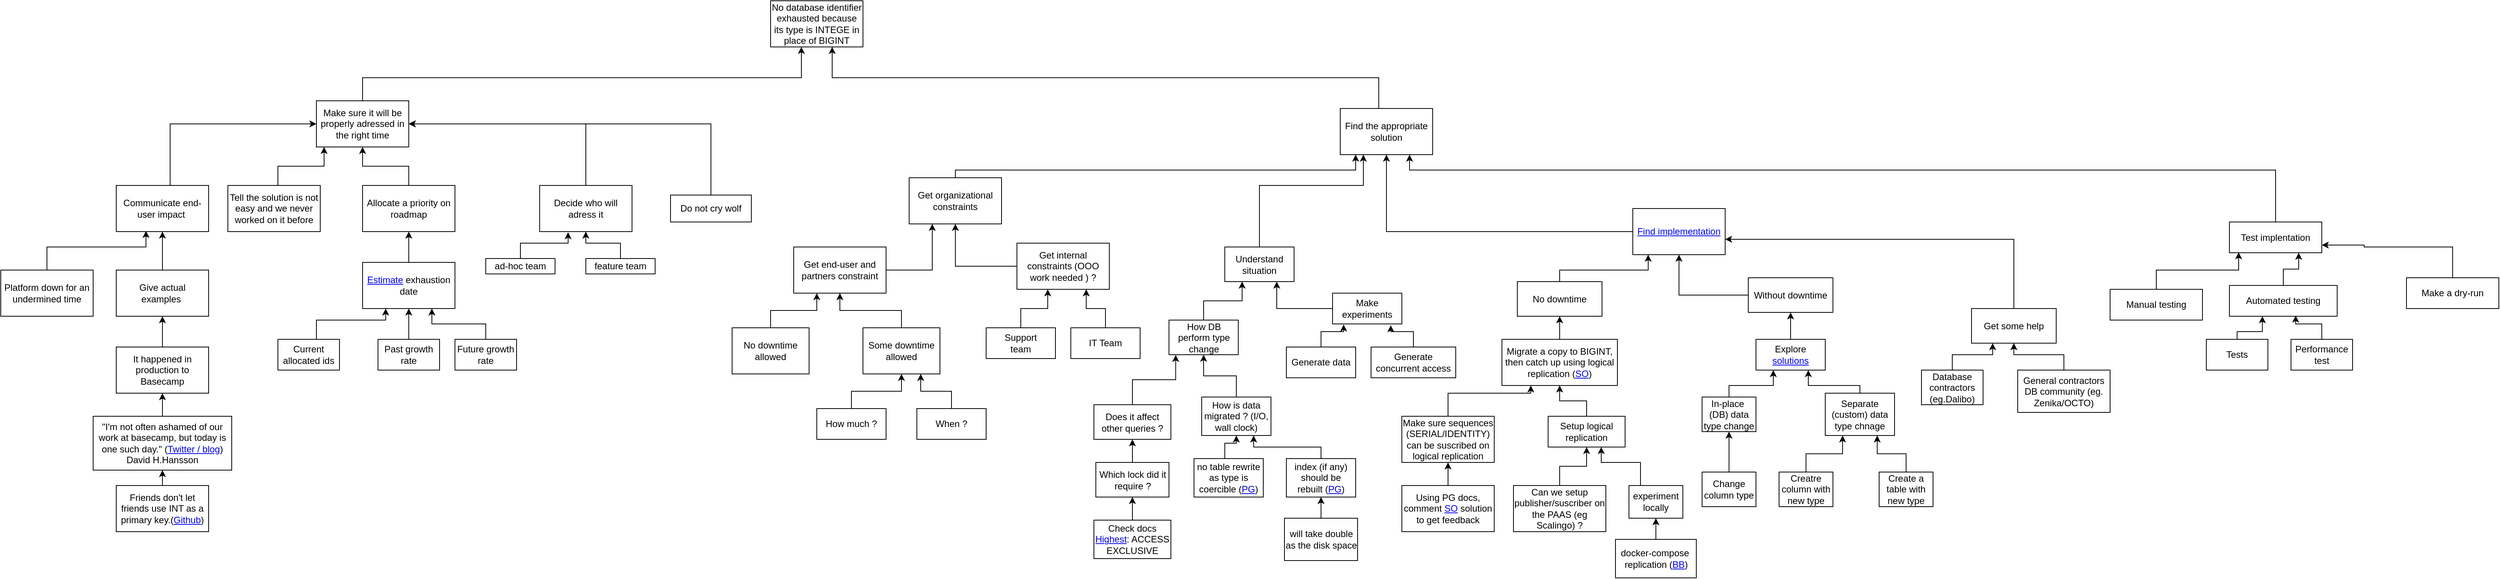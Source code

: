 <mxfile version="14.6.13" type="device"><diagram id="gZoDG2g07iO9dfWxTsJK" name="Page-1"><mxGraphModel dx="1137" dy="1772" grid="1" gridSize="10" guides="1" tooltips="1" connect="1" arrows="1" fold="1" page="1" pageScale="1" pageWidth="850" pageHeight="1100" math="0" shadow="0"><root><mxCell id="0"/><mxCell id="1" parent="0"/><mxCell id="GO3dY_QOVcBSQO9JfNo0-1" value="No database identifier exhausted because its type is INTEGE in place of BIGINT" style="rounded=0;whiteSpace=wrap;html=1;" parent="1" vertex="1"><mxGeometry x="1010" y="-40" width="120" height="60" as="geometry"/></mxCell><mxCell id="2ao6hE_bnLtMhpXWJiXR-29" style="edgeStyle=orthogonalEdgeStyle;rounded=0;orthogonalLoop=1;jettySize=auto;html=1;entryX=0.5;entryY=1;entryDx=0;entryDy=0;" parent="1" source="GO3dY_QOVcBSQO9JfNo0-2" target="2ao6hE_bnLtMhpXWJiXR-7" edge="1"><mxGeometry relative="1" as="geometry"/></mxCell><mxCell id="GO3dY_QOVcBSQO9JfNo0-2" value="&lt;a href=&quot;https://tech.coffeemeetsbagel.com/reaching-the-max-limit-for-ids-in-postgres-6d6fa2b1c6ea&quot;&gt;Estimate&lt;/a&gt; exhaustion date" style="rounded=0;whiteSpace=wrap;html=1;" parent="1" vertex="1"><mxGeometry x="480" y="300" width="120" height="60" as="geometry"/></mxCell><mxCell id="2ao6hE_bnLtMhpXWJiXR-41" style="edgeStyle=orthogonalEdgeStyle;rounded=0;orthogonalLoop=1;jettySize=auto;html=1;" parent="1" source="GO3dY_QOVcBSQO9JfNo0-3" target="GO3dY_QOVcBSQO9JfNo0-6" edge="1"><mxGeometry relative="1" as="geometry"/></mxCell><mxCell id="GO3dY_QOVcBSQO9JfNo0-3" value="&lt;span class=&quot;css-901oao css-16my406 r-poiln3 r-bcqeeo r-qvutc0&quot;&gt;&quot;I'm not often ashamed of our work at&lt;/span&gt;&lt;span class=&quot;r-18u37iz&quot;&gt; &lt;span class=&quot;css-4rbku5 css-18t94o4 css-901oao css-16my406 r-1n1174f r-1loqt21 r-poiln3 r-bcqeeo r-qvutc0&quot;&gt;basecamp, b&lt;/span&gt;&lt;/span&gt;&lt;span class=&quot;css-901oao css-16my406 r-poiln3 r-bcqeeo r-qvutc0&quot;&gt;ut today is one such day.&quot; (&lt;a href=&quot;https://twitter.com/dhh/status/1060565296048562177?lang=fr&quot;&gt;Twitter / &lt;/a&gt;&lt;a href=&quot;https://m.signalvnoise.com/update-on-basecamp-3-being-stuck-in-read-only-as-of-nov-8-922am-cst/&quot;&gt;blog&lt;/a&gt;)&lt;br&gt;David H.Hansson&lt;br&gt;&lt;/span&gt;" style="whiteSpace=wrap;html=1;" parent="1" vertex="1"><mxGeometry x="130" y="500" width="180" height="70" as="geometry"/></mxCell><mxCell id="GO3dY_QOVcBSQO9JfNo0-5" style="edgeStyle=orthogonalEdgeStyle;rounded=0;orthogonalLoop=1;jettySize=auto;html=1;" parent="1" source="GO3dY_QOVcBSQO9JfNo0-4" target="GO3dY_QOVcBSQO9JfNo0-3" edge="1"><mxGeometry relative="1" as="geometry"/></mxCell><mxCell id="GO3dY_QOVcBSQO9JfNo0-4" value="Friends don't let friends use INT as a primary key.(&lt;a href=&quot;https://github.com/rails/rails/pull/26266#issue-82461683&quot;&gt;Github&lt;/a&gt;)" style="whiteSpace=wrap;html=1;" parent="1" vertex="1"><mxGeometry x="160" y="590" width="120" height="60" as="geometry"/></mxCell><mxCell id="2ao6hE_bnLtMhpXWJiXR-40" style="edgeStyle=orthogonalEdgeStyle;rounded=0;orthogonalLoop=1;jettySize=auto;html=1;entryX=0.5;entryY=1;entryDx=0;entryDy=0;" parent="1" source="GO3dY_QOVcBSQO9JfNo0-6" target="2ao6hE_bnLtMhpXWJiXR-14" edge="1"><mxGeometry relative="1" as="geometry"/></mxCell><mxCell id="GO3dY_QOVcBSQO9JfNo0-6" value="It happened in production to Basecamp" style="rounded=0;whiteSpace=wrap;html=1;" parent="1" vertex="1"><mxGeometry x="160" y="410" width="120" height="60" as="geometry"/></mxCell><mxCell id="2ao6hE_bnLtMhpXWJiXR-37" style="edgeStyle=orthogonalEdgeStyle;rounded=0;orthogonalLoop=1;jettySize=auto;html=1;entryX=0.25;entryY=1;entryDx=0;entryDy=0;" parent="1" source="2ao6hE_bnLtMhpXWJiXR-1" target="GO3dY_QOVcBSQO9JfNo0-2" edge="1"><mxGeometry relative="1" as="geometry"><Array as="points"><mxPoint x="420" y="375"/><mxPoint x="510" y="375"/></Array></mxGeometry></mxCell><mxCell id="2ao6hE_bnLtMhpXWJiXR-1" value="Current allocated ids" style="whiteSpace=wrap;html=1;" parent="1" vertex="1"><mxGeometry x="370" y="400" width="80" height="40" as="geometry"/></mxCell><mxCell id="2ao6hE_bnLtMhpXWJiXR-33" style="edgeStyle=orthogonalEdgeStyle;rounded=0;orthogonalLoop=1;jettySize=auto;html=1;entryX=0.5;entryY=1;entryDx=0;entryDy=0;" parent="1" source="2ao6hE_bnLtMhpXWJiXR-3" target="GO3dY_QOVcBSQO9JfNo0-2" edge="1"><mxGeometry relative="1" as="geometry"/></mxCell><mxCell id="2ao6hE_bnLtMhpXWJiXR-3" value="Past growth rate" style="whiteSpace=wrap;html=1;" parent="1" vertex="1"><mxGeometry x="500" y="400" width="80" height="40" as="geometry"/></mxCell><mxCell id="2ao6hE_bnLtMhpXWJiXR-36" style="edgeStyle=orthogonalEdgeStyle;rounded=0;orthogonalLoop=1;jettySize=auto;html=1;entryX=0.75;entryY=1;entryDx=0;entryDy=0;" parent="1" source="2ao6hE_bnLtMhpXWJiXR-5" target="GO3dY_QOVcBSQO9JfNo0-2" edge="1"><mxGeometry relative="1" as="geometry"/></mxCell><mxCell id="2ao6hE_bnLtMhpXWJiXR-5" value="Future growth rate" style="whiteSpace=wrap;html=1;" parent="1" vertex="1"><mxGeometry x="600" y="400" width="80" height="40" as="geometry"/></mxCell><mxCell id="2ao6hE_bnLtMhpXWJiXR-28" style="edgeStyle=orthogonalEdgeStyle;rounded=0;orthogonalLoop=1;jettySize=auto;html=1;" parent="1" source="2ao6hE_bnLtMhpXWJiXR-7" target="2ao6hE_bnLtMhpXWJiXR-12" edge="1"><mxGeometry relative="1" as="geometry"/></mxCell><mxCell id="2ao6hE_bnLtMhpXWJiXR-7" value="Allocate a priority on roadmap" style="rounded=0;whiteSpace=wrap;html=1;" parent="1" vertex="1"><mxGeometry x="480" y="200" width="120" height="60" as="geometry"/></mxCell><mxCell id="2ao6hE_bnLtMhpXWJiXR-25" style="edgeStyle=orthogonalEdgeStyle;rounded=0;orthogonalLoop=1;jettySize=auto;html=1;entryX=0;entryY=0.5;entryDx=0;entryDy=0;" parent="1" source="2ao6hE_bnLtMhpXWJiXR-8" target="2ao6hE_bnLtMhpXWJiXR-12" edge="1"><mxGeometry relative="1" as="geometry"><Array as="points"><mxPoint x="230" y="120"/></Array></mxGeometry></mxCell><mxCell id="2ao6hE_bnLtMhpXWJiXR-8" value="Communicate end-user impact&amp;nbsp;" style="rounded=0;whiteSpace=wrap;html=1;" parent="1" vertex="1"><mxGeometry x="160" y="200" width="120" height="60" as="geometry"/></mxCell><mxCell id="2ao6hE_bnLtMhpXWJiXR-43" style="edgeStyle=orthogonalEdgeStyle;rounded=0;orthogonalLoop=1;jettySize=auto;html=1;" parent="1" source="2ao6hE_bnLtMhpXWJiXR-12" target="GO3dY_QOVcBSQO9JfNo0-1" edge="1"><mxGeometry relative="1" as="geometry"><Array as="points"><mxPoint x="480" y="60"/><mxPoint x="1050" y="60"/></Array></mxGeometry></mxCell><mxCell id="2ao6hE_bnLtMhpXWJiXR-12" value="Make sure it will be properly adressed in the right time" style="rounded=0;whiteSpace=wrap;html=1;" parent="1" vertex="1"><mxGeometry x="420" y="90" width="120" height="60" as="geometry"/></mxCell><mxCell id="2ao6hE_bnLtMhpXWJiXR-39" style="edgeStyle=orthogonalEdgeStyle;rounded=0;orthogonalLoop=1;jettySize=auto;html=1;entryX=0.5;entryY=1;entryDx=0;entryDy=0;" parent="1" source="2ao6hE_bnLtMhpXWJiXR-14" target="2ao6hE_bnLtMhpXWJiXR-8" edge="1"><mxGeometry relative="1" as="geometry"/></mxCell><mxCell id="2ao6hE_bnLtMhpXWJiXR-14" value="Give actual examples&amp;nbsp;" style="rounded=0;whiteSpace=wrap;html=1;" parent="1" vertex="1"><mxGeometry x="160" y="310" width="120" height="60" as="geometry"/></mxCell><mxCell id="2ao6hE_bnLtMhpXWJiXR-24" style="edgeStyle=orthogonalEdgeStyle;rounded=0;orthogonalLoop=1;jettySize=auto;html=1;exitX=0.5;exitY=0;exitDx=0;exitDy=0;entryX=1;entryY=0.5;entryDx=0;entryDy=0;" parent="1" source="2ao6hE_bnLtMhpXWJiXR-19" target="2ao6hE_bnLtMhpXWJiXR-12" edge="1"><mxGeometry relative="1" as="geometry"/></mxCell><mxCell id="2ao6hE_bnLtMhpXWJiXR-19" value="&lt;span&gt;Decide who will adress it&lt;/span&gt;" style="rounded=0;whiteSpace=wrap;html=1;" parent="1" vertex="1"><mxGeometry x="710" y="200" width="120" height="60" as="geometry"/></mxCell><mxCell id="2ao6hE_bnLtMhpXWJiXR-22" style="edgeStyle=orthogonalEdgeStyle;rounded=0;orthogonalLoop=1;jettySize=auto;html=1;" parent="1" source="2ao6hE_bnLtMhpXWJiXR-20" target="2ao6hE_bnLtMhpXWJiXR-19" edge="1"><mxGeometry relative="1" as="geometry"/></mxCell><mxCell id="2ao6hE_bnLtMhpXWJiXR-20" value="feature team" style="rounded=0;whiteSpace=wrap;html=1;" parent="1" vertex="1"><mxGeometry x="770" y="295" width="90" height="20" as="geometry"/></mxCell><mxCell id="2ao6hE_bnLtMhpXWJiXR-42" style="edgeStyle=orthogonalEdgeStyle;rounded=0;orthogonalLoop=1;jettySize=auto;html=1;entryX=0.308;entryY=1.014;entryDx=0;entryDy=0;entryPerimeter=0;" parent="1" source="2ao6hE_bnLtMhpXWJiXR-21" target="2ao6hE_bnLtMhpXWJiXR-19" edge="1"><mxGeometry relative="1" as="geometry"/></mxCell><mxCell id="2ao6hE_bnLtMhpXWJiXR-21" value="ad-hoc team" style="rounded=0;whiteSpace=wrap;html=1;" parent="1" vertex="1"><mxGeometry x="640" y="295" width="90" height="20" as="geometry"/></mxCell><mxCell id="2ao6hE_bnLtMhpXWJiXR-38" style="edgeStyle=orthogonalEdgeStyle;rounded=0;orthogonalLoop=1;jettySize=auto;html=1;entryX=0.322;entryY=0.986;entryDx=0;entryDy=0;entryPerimeter=0;" parent="1" source="2ao6hE_bnLtMhpXWJiXR-26" target="2ao6hE_bnLtMhpXWJiXR-8" edge="1"><mxGeometry relative="1" as="geometry"><Array as="points"><mxPoint x="70" y="280"/><mxPoint x="199" y="280"/></Array></mxGeometry></mxCell><mxCell id="2ao6hE_bnLtMhpXWJiXR-26" value="Platform down for an undermined time" style="rounded=0;whiteSpace=wrap;html=1;" parent="1" vertex="1"><mxGeometry x="10" y="310" width="120" height="60" as="geometry"/></mxCell><mxCell id="2ao6hE_bnLtMhpXWJiXR-31" style="edgeStyle=orthogonalEdgeStyle;rounded=0;orthogonalLoop=1;jettySize=auto;html=1;" parent="1" source="2ao6hE_bnLtMhpXWJiXR-30" target="2ao6hE_bnLtMhpXWJiXR-12" edge="1"><mxGeometry relative="1" as="geometry"><Array as="points"><mxPoint x="370" y="175"/><mxPoint x="430" y="175"/></Array></mxGeometry></mxCell><mxCell id="2ao6hE_bnLtMhpXWJiXR-30" value="Tell the solution is not easy and we never worked on it before" style="rounded=0;whiteSpace=wrap;html=1;" parent="1" vertex="1"><mxGeometry x="305" y="200" width="120" height="60" as="geometry"/></mxCell><mxCell id="2ao6hE_bnLtMhpXWJiXR-45" style="edgeStyle=orthogonalEdgeStyle;rounded=0;orthogonalLoop=1;jettySize=auto;html=1;" parent="1" source="2ao6hE_bnLtMhpXWJiXR-44" target="GO3dY_QOVcBSQO9JfNo0-1" edge="1"><mxGeometry relative="1" as="geometry"><Array as="points"><mxPoint x="1800" y="60"/><mxPoint x="1090" y="60"/></Array></mxGeometry></mxCell><mxCell id="2ao6hE_bnLtMhpXWJiXR-44" value="Find the appropriate solution" style="rounded=0;whiteSpace=wrap;html=1;" parent="1" vertex="1"><mxGeometry x="1750" y="100" width="120" height="60" as="geometry"/></mxCell><mxCell id="2ao6hE_bnLtMhpXWJiXR-59" style="edgeStyle=orthogonalEdgeStyle;rounded=0;orthogonalLoop=1;jettySize=auto;html=1;entryX=0.25;entryY=1;entryDx=0;entryDy=0;" parent="1" source="2ao6hE_bnLtMhpXWJiXR-46" target="2ao6hE_bnLtMhpXWJiXR-58" edge="1"><mxGeometry relative="1" as="geometry"/></mxCell><mxCell id="2ao6hE_bnLtMhpXWJiXR-46" value="Get end-user and partners constraint" style="rounded=0;whiteSpace=wrap;html=1;" parent="1" vertex="1"><mxGeometry x="1040" y="280" width="120" height="60" as="geometry"/></mxCell><mxCell id="2ao6hE_bnLtMhpXWJiXR-49" style="edgeStyle=orthogonalEdgeStyle;rounded=0;orthogonalLoop=1;jettySize=auto;html=1;entryX=0.25;entryY=1;entryDx=0;entryDy=0;" parent="1" source="2ao6hE_bnLtMhpXWJiXR-47" target="2ao6hE_bnLtMhpXWJiXR-46" edge="1"><mxGeometry relative="1" as="geometry"/></mxCell><mxCell id="2ao6hE_bnLtMhpXWJiXR-47" value="No downtime &lt;br&gt;allowed" style="rounded=0;whiteSpace=wrap;html=1;" parent="1" vertex="1"><mxGeometry x="960" y="385" width="100" height="60" as="geometry"/></mxCell><mxCell id="2ao6hE_bnLtMhpXWJiXR-50" style="edgeStyle=orthogonalEdgeStyle;rounded=0;orthogonalLoop=1;jettySize=auto;html=1;" parent="1" source="2ao6hE_bnLtMhpXWJiXR-48" target="2ao6hE_bnLtMhpXWJiXR-46" edge="1"><mxGeometry relative="1" as="geometry"/></mxCell><mxCell id="2ao6hE_bnLtMhpXWJiXR-48" value="Some downtime &lt;br&gt;allowed" style="rounded=0;whiteSpace=wrap;html=1;" parent="1" vertex="1"><mxGeometry x="1130" y="385" width="100" height="60" as="geometry"/></mxCell><mxCell id="2ao6hE_bnLtMhpXWJiXR-52" style="edgeStyle=orthogonalEdgeStyle;rounded=0;orthogonalLoop=1;jettySize=auto;html=1;" parent="1" source="2ao6hE_bnLtMhpXWJiXR-51" target="2ao6hE_bnLtMhpXWJiXR-48" edge="1"><mxGeometry relative="1" as="geometry"/></mxCell><mxCell id="2ao6hE_bnLtMhpXWJiXR-51" value="How much ?" style="rounded=0;whiteSpace=wrap;html=1;" parent="1" vertex="1"><mxGeometry x="1070" y="490" width="90" height="40" as="geometry"/></mxCell><mxCell id="2ao6hE_bnLtMhpXWJiXR-54" style="edgeStyle=orthogonalEdgeStyle;rounded=0;orthogonalLoop=1;jettySize=auto;html=1;entryX=0.75;entryY=1;entryDx=0;entryDy=0;" parent="1" source="2ao6hE_bnLtMhpXWJiXR-53" target="2ao6hE_bnLtMhpXWJiXR-48" edge="1"><mxGeometry relative="1" as="geometry"/></mxCell><mxCell id="2ao6hE_bnLtMhpXWJiXR-53" value="When ?" style="rounded=0;whiteSpace=wrap;html=1;" parent="1" vertex="1"><mxGeometry x="1200" y="490" width="90" height="40" as="geometry"/></mxCell><mxCell id="2ao6hE_bnLtMhpXWJiXR-60" style="edgeStyle=orthogonalEdgeStyle;rounded=0;orthogonalLoop=1;jettySize=auto;html=1;" parent="1" source="2ao6hE_bnLtMhpXWJiXR-55" target="2ao6hE_bnLtMhpXWJiXR-56" edge="1"><mxGeometry relative="1" as="geometry"><Array as="points"><mxPoint x="1335" y="360"/><mxPoint x="1370" y="360"/></Array></mxGeometry></mxCell><mxCell id="2ao6hE_bnLtMhpXWJiXR-55" value="Support&lt;br&gt;team" style="rounded=0;whiteSpace=wrap;html=1;" parent="1" vertex="1"><mxGeometry x="1290" y="385" width="90" height="40" as="geometry"/></mxCell><mxCell id="2ao6hE_bnLtMhpXWJiXR-62" style="edgeStyle=orthogonalEdgeStyle;rounded=0;orthogonalLoop=1;jettySize=auto;html=1;" parent="1" source="2ao6hE_bnLtMhpXWJiXR-56" target="2ao6hE_bnLtMhpXWJiXR-58" edge="1"><mxGeometry relative="1" as="geometry"/></mxCell><mxCell id="2ao6hE_bnLtMhpXWJiXR-56" value="Get internal constraints (OOO work needed ) ?" style="rounded=0;whiteSpace=wrap;html=1;" parent="1" vertex="1"><mxGeometry x="1330" y="275" width="120" height="60" as="geometry"/></mxCell><mxCell id="2ao6hE_bnLtMhpXWJiXR-61" style="edgeStyle=orthogonalEdgeStyle;rounded=0;orthogonalLoop=1;jettySize=auto;html=1;entryX=0.75;entryY=1;entryDx=0;entryDy=0;" parent="1" source="2ao6hE_bnLtMhpXWJiXR-57" target="2ao6hE_bnLtMhpXWJiXR-56" edge="1"><mxGeometry relative="1" as="geometry"/></mxCell><mxCell id="2ao6hE_bnLtMhpXWJiXR-57" value="IT Team" style="rounded=0;whiteSpace=wrap;html=1;" parent="1" vertex="1"><mxGeometry x="1400" y="385" width="90" height="40" as="geometry"/></mxCell><mxCell id="2ao6hE_bnLtMhpXWJiXR-63" style="edgeStyle=orthogonalEdgeStyle;rounded=0;orthogonalLoop=1;jettySize=auto;html=1;" parent="1" source="2ao6hE_bnLtMhpXWJiXR-58" target="2ao6hE_bnLtMhpXWJiXR-44" edge="1"><mxGeometry relative="1" as="geometry"><Array as="points"><mxPoint x="1250" y="180"/><mxPoint x="1770" y="180"/></Array></mxGeometry></mxCell><mxCell id="2ao6hE_bnLtMhpXWJiXR-58" value="Get organizational constraints" style="rounded=0;whiteSpace=wrap;html=1;" parent="1" vertex="1"><mxGeometry x="1190" y="190" width="120" height="60" as="geometry"/></mxCell><mxCell id="2ao6hE_bnLtMhpXWJiXR-77" style="edgeStyle=orthogonalEdgeStyle;rounded=0;orthogonalLoop=1;jettySize=auto;html=1;entryX=0.5;entryY=1;entryDx=0;entryDy=0;" parent="1" source="2ao6hE_bnLtMhpXWJiXR-64" target="2ao6hE_bnLtMhpXWJiXR-44" edge="1"><mxGeometry relative="1" as="geometry"/></mxCell><mxCell id="2ao6hE_bnLtMhpXWJiXR-64" value="&lt;a href=&quot;https://stackoverflow.com/questions/54795701/migrating-int-to-bigint-in-postgressql-without-any-downtime&quot;&gt;Find implementation&lt;/a&gt;" style="rounded=0;whiteSpace=wrap;html=1;" parent="1" vertex="1"><mxGeometry x="2130" y="230" width="120" height="60" as="geometry"/></mxCell><mxCell id="2ao6hE_bnLtMhpXWJiXR-78" style="edgeStyle=orthogonalEdgeStyle;rounded=0;orthogonalLoop=1;jettySize=auto;html=1;entryX=0.75;entryY=1;entryDx=0;entryDy=0;" parent="1" source="2ao6hE_bnLtMhpXWJiXR-65" target="2ao6hE_bnLtMhpXWJiXR-44" edge="1"><mxGeometry relative="1" as="geometry"><Array as="points"><mxPoint x="2965" y="180"/><mxPoint x="1840" y="180"/></Array></mxGeometry></mxCell><mxCell id="2ao6hE_bnLtMhpXWJiXR-65" value="Test implentation" style="rounded=0;whiteSpace=wrap;html=1;" parent="1" vertex="1"><mxGeometry x="2905" y="247.5" width="120" height="40" as="geometry"/></mxCell><mxCell id="2ao6hE_bnLtMhpXWJiXR-73" style="edgeStyle=orthogonalEdgeStyle;rounded=0;orthogonalLoop=1;jettySize=auto;html=1;entryX=0.1;entryY=0.986;entryDx=0;entryDy=0;entryPerimeter=0;" parent="1" source="2ao6hE_bnLtMhpXWJiXR-66" target="2ao6hE_bnLtMhpXWJiXR-65" edge="1"><mxGeometry relative="1" as="geometry"><Array as="points"><mxPoint x="2810" y="310"/><mxPoint x="2917" y="310"/></Array></mxGeometry></mxCell><mxCell id="2ao6hE_bnLtMhpXWJiXR-66" value="Manual testing" style="rounded=0;whiteSpace=wrap;html=1;" parent="1" vertex="1"><mxGeometry x="2750" y="335" width="120" height="40" as="geometry"/></mxCell><mxCell id="2ao6hE_bnLtMhpXWJiXR-72" style="edgeStyle=orthogonalEdgeStyle;rounded=0;orthogonalLoop=1;jettySize=auto;html=1;entryX=0.75;entryY=1;entryDx=0;entryDy=0;" parent="1" source="2ao6hE_bnLtMhpXWJiXR-67" target="2ao6hE_bnLtMhpXWJiXR-65" edge="1"><mxGeometry relative="1" as="geometry"/></mxCell><mxCell id="2ao6hE_bnLtMhpXWJiXR-67" value="Automated testing" style="rounded=0;whiteSpace=wrap;html=1;" parent="1" vertex="1"><mxGeometry x="2905" y="330" width="140" height="40" as="geometry"/></mxCell><mxCell id="2ao6hE_bnLtMhpXWJiXR-70" style="edgeStyle=orthogonalEdgeStyle;rounded=0;orthogonalLoop=1;jettySize=auto;html=1;entryX=0.306;entryY=1;entryDx=0;entryDy=0;entryPerimeter=0;" parent="1" source="2ao6hE_bnLtMhpXWJiXR-68" target="2ao6hE_bnLtMhpXWJiXR-67" edge="1"><mxGeometry relative="1" as="geometry"><Array as="points"><mxPoint x="2915" y="390"/><mxPoint x="2948" y="390"/></Array></mxGeometry></mxCell><mxCell id="2ao6hE_bnLtMhpXWJiXR-68" value="Tests" style="rounded=0;whiteSpace=wrap;html=1;" parent="1" vertex="1"><mxGeometry x="2875" y="400" width="80" height="40" as="geometry"/></mxCell><mxCell id="2ao6hE_bnLtMhpXWJiXR-71" style="edgeStyle=orthogonalEdgeStyle;rounded=0;orthogonalLoop=1;jettySize=auto;html=1;entryX=0.615;entryY=0.979;entryDx=0;entryDy=0;entryPerimeter=0;" parent="1" source="2ao6hE_bnLtMhpXWJiXR-69" target="2ao6hE_bnLtMhpXWJiXR-67" edge="1"><mxGeometry relative="1" as="geometry"/></mxCell><mxCell id="2ao6hE_bnLtMhpXWJiXR-69" value="Performance test" style="rounded=0;whiteSpace=wrap;html=1;" parent="1" vertex="1"><mxGeometry x="2985" y="400" width="80" height="40" as="geometry"/></mxCell><mxCell id="2ao6hE_bnLtMhpXWJiXR-84" style="edgeStyle=orthogonalEdgeStyle;rounded=0;orthogonalLoop=1;jettySize=auto;html=1;" parent="1" source="2ao6hE_bnLtMhpXWJiXR-79" target="2ao6hE_bnLtMhpXWJiXR-64" edge="1"><mxGeometry relative="1" as="geometry"><Array as="points"><mxPoint x="2035" y="310"/><mxPoint x="2150" y="310"/></Array></mxGeometry></mxCell><mxCell id="2ao6hE_bnLtMhpXWJiXR-79" value="No downtime" style="rounded=0;whiteSpace=wrap;html=1;" parent="1" vertex="1"><mxGeometry x="1980" y="325" width="110" height="45" as="geometry"/></mxCell><mxCell id="2ao6hE_bnLtMhpXWJiXR-83" style="edgeStyle=orthogonalEdgeStyle;rounded=0;orthogonalLoop=1;jettySize=auto;html=1;entryX=1;entryY=0.5;entryDx=0;entryDy=0;" parent="1" source="2ao6hE_bnLtMhpXWJiXR-81" target="2ao6hE_bnLtMhpXWJiXR-12" edge="1"><mxGeometry relative="1" as="geometry"><Array as="points"><mxPoint x="933" y="120"/></Array></mxGeometry></mxCell><mxCell id="2ao6hE_bnLtMhpXWJiXR-81" value="Do not cry wolf" style="rounded=0;whiteSpace=wrap;html=1;" parent="1" vertex="1"><mxGeometry x="880" y="212.5" width="105" height="35" as="geometry"/></mxCell><mxCell id="2ao6hE_bnLtMhpXWJiXR-88" style="edgeStyle=orthogonalEdgeStyle;rounded=0;orthogonalLoop=1;jettySize=auto;html=1;" parent="1" source="2ao6hE_bnLtMhpXWJiXR-85" target="2ao6hE_bnLtMhpXWJiXR-79" edge="1"><mxGeometry relative="1" as="geometry"/></mxCell><mxCell id="2ao6hE_bnLtMhpXWJiXR-85" value="Migrate a copy to BIGINT, then catch up using logical replication (&lt;a href=&quot;https://stackoverflow.com/a/54796046/9717541&quot;&gt;SO&lt;/a&gt;)" style="rounded=0;whiteSpace=wrap;html=1;" parent="1" vertex="1"><mxGeometry x="1960" y="400" width="150" height="60" as="geometry"/></mxCell><mxCell id="2ao6hE_bnLtMhpXWJiXR-89" style="edgeStyle=orthogonalEdgeStyle;rounded=0;orthogonalLoop=1;jettySize=auto;html=1;entryX=0.25;entryY=1;entryDx=0;entryDy=0;" parent="1" source="2ao6hE_bnLtMhpXWJiXR-87" target="2ao6hE_bnLtMhpXWJiXR-85" edge="1"><mxGeometry relative="1" as="geometry"><Array as="points"><mxPoint x="1890" y="470"/><mxPoint x="1998" y="470"/></Array></mxGeometry></mxCell><mxCell id="2ao6hE_bnLtMhpXWJiXR-87" value="Make sure sequences (SERIAL/IDENTITY) can be suscribed on logical replication" style="whiteSpace=wrap;html=1;" parent="1" vertex="1"><mxGeometry x="1830" y="500" width="120" height="60" as="geometry"/></mxCell><mxCell id="2ao6hE_bnLtMhpXWJiXR-95" style="edgeStyle=orthogonalEdgeStyle;rounded=0;orthogonalLoop=1;jettySize=auto;html=1;" parent="1" source="2ao6hE_bnLtMhpXWJiXR-90" target="2ao6hE_bnLtMhpXWJiXR-91" edge="1"><mxGeometry relative="1" as="geometry"/></mxCell><mxCell id="2ao6hE_bnLtMhpXWJiXR-90" value="Can we setup publisher/suscriber on the PAAS (eg Scalingo) ?" style="whiteSpace=wrap;html=1;" parent="1" vertex="1"><mxGeometry x="1975" y="590" width="120" height="60" as="geometry"/></mxCell><mxCell id="2ao6hE_bnLtMhpXWJiXR-92" style="edgeStyle=orthogonalEdgeStyle;rounded=0;orthogonalLoop=1;jettySize=auto;html=1;" parent="1" source="2ao6hE_bnLtMhpXWJiXR-91" target="2ao6hE_bnLtMhpXWJiXR-85" edge="1"><mxGeometry relative="1" as="geometry"/></mxCell><mxCell id="2ao6hE_bnLtMhpXWJiXR-91" value="Setup logical replication" style="whiteSpace=wrap;html=1;" parent="1" vertex="1"><mxGeometry x="2020" y="500" width="100" height="40" as="geometry"/></mxCell><mxCell id="2ao6hE_bnLtMhpXWJiXR-94" style="edgeStyle=orthogonalEdgeStyle;rounded=0;orthogonalLoop=1;jettySize=auto;html=1;entryX=1;entryY=0.75;entryDx=0;entryDy=0;" parent="1" source="2ao6hE_bnLtMhpXWJiXR-93" target="2ao6hE_bnLtMhpXWJiXR-65" edge="1"><mxGeometry relative="1" as="geometry"><Array as="points"><mxPoint x="3195" y="280"/><mxPoint x="3080" y="280"/><mxPoint x="3080" y="278"/></Array></mxGeometry></mxCell><mxCell id="2ao6hE_bnLtMhpXWJiXR-93" value="Make a dry-run" style="rounded=0;whiteSpace=wrap;html=1;" parent="1" vertex="1"><mxGeometry x="3135" y="320" width="120" height="40" as="geometry"/></mxCell><mxCell id="2ao6hE_bnLtMhpXWJiXR-97" style="edgeStyle=orthogonalEdgeStyle;rounded=0;orthogonalLoop=1;jettySize=auto;html=1;" parent="1" source="2ao6hE_bnLtMhpXWJiXR-96" target="2ao6hE_bnLtMhpXWJiXR-87" edge="1"><mxGeometry relative="1" as="geometry"/></mxCell><mxCell id="2ao6hE_bnLtMhpXWJiXR-96" value="Using PG docs, comment &lt;a href=&quot;https://stackoverflow.com/questions/54795701/migrating-int-to-bigint-in-postgressql-without-any-downtime/54796046#54796046&quot;&gt;SO&lt;/a&gt; solution to get feedback" style="whiteSpace=wrap;html=1;" parent="1" vertex="1"><mxGeometry x="1830" y="590" width="120" height="60" as="geometry"/></mxCell><mxCell id="2ao6hE_bnLtMhpXWJiXR-99" style="edgeStyle=orthogonalEdgeStyle;rounded=0;orthogonalLoop=1;jettySize=auto;html=1;" parent="1" source="2ao6hE_bnLtMhpXWJiXR-98" target="2ao6hE_bnLtMhpXWJiXR-64" edge="1"><mxGeometry relative="1" as="geometry"/></mxCell><mxCell id="2ao6hE_bnLtMhpXWJiXR-98" value="Without downtime" style="rounded=0;whiteSpace=wrap;html=1;" parent="1" vertex="1"><mxGeometry x="2280" y="320" width="110" height="45" as="geometry"/></mxCell><mxCell id="2ao6hE_bnLtMhpXWJiXR-101" style="edgeStyle=orthogonalEdgeStyle;rounded=0;orthogonalLoop=1;jettySize=auto;html=1;" parent="1" source="2ao6hE_bnLtMhpXWJiXR-100" target="2ao6hE_bnLtMhpXWJiXR-64" edge="1"><mxGeometry relative="1" as="geometry"><Array as="points"><mxPoint x="2625" y="270"/></Array></mxGeometry></mxCell><mxCell id="2ao6hE_bnLtMhpXWJiXR-100" value="Get some help" style="rounded=0;whiteSpace=wrap;html=1;" parent="1" vertex="1"><mxGeometry x="2570" y="360" width="110" height="45" as="geometry"/></mxCell><mxCell id="2ao6hE_bnLtMhpXWJiXR-104" style="edgeStyle=orthogonalEdgeStyle;rounded=0;orthogonalLoop=1;jettySize=auto;html=1;entryX=0.25;entryY=1;entryDx=0;entryDy=0;" parent="1" source="2ao6hE_bnLtMhpXWJiXR-102" target="2ao6hE_bnLtMhpXWJiXR-100" edge="1"><mxGeometry relative="1" as="geometry"/></mxCell><mxCell id="2ao6hE_bnLtMhpXWJiXR-102" value="Database contractors (eg.Dalibo)" style="whiteSpace=wrap;html=1;" parent="1" vertex="1"><mxGeometry x="2505" y="440" width="80" height="45" as="geometry"/></mxCell><mxCell id="2ao6hE_bnLtMhpXWJiXR-105" style="edgeStyle=orthogonalEdgeStyle;rounded=0;orthogonalLoop=1;jettySize=auto;html=1;" parent="1" source="2ao6hE_bnLtMhpXWJiXR-103" target="2ao6hE_bnLtMhpXWJiXR-100" edge="1"><mxGeometry relative="1" as="geometry"/></mxCell><mxCell id="2ao6hE_bnLtMhpXWJiXR-103" value="General contractors DB community (eg. Zenika/OCTO)" style="whiteSpace=wrap;html=1;" parent="1" vertex="1"><mxGeometry x="2630" y="440" width="120" height="55" as="geometry"/></mxCell><mxCell id="2ao6hE_bnLtMhpXWJiXR-107" style="edgeStyle=orthogonalEdgeStyle;rounded=0;orthogonalLoop=1;jettySize=auto;html=1;" parent="1" source="2ao6hE_bnLtMhpXWJiXR-106" target="2ao6hE_bnLtMhpXWJiXR-98" edge="1"><mxGeometry relative="1" as="geometry"/></mxCell><mxCell id="2ao6hE_bnLtMhpXWJiXR-106" value="Explore &lt;a href=&quot;https://tech.coffeemeetsbagel.com/reaching-the-max-limit-for-ids-in-postgres-6d6fa2b1c6ea&quot;&gt;solutions&lt;/a&gt;" style="whiteSpace=wrap;html=1;" parent="1" vertex="1"><mxGeometry x="2290" y="400" width="90" height="40" as="geometry"/></mxCell><mxCell id="KbRuc5_xtr85eX-uB3nD-7" style="edgeStyle=orthogonalEdgeStyle;rounded=0;orthogonalLoop=1;jettySize=auto;html=1;exitX=0.5;exitY=0;exitDx=0;exitDy=0;" edge="1" parent="1" source="KbRuc5_xtr85eX-uB3nD-1" target="KbRuc5_xtr85eX-uB3nD-5"><mxGeometry relative="1" as="geometry"/></mxCell><mxCell id="KbRuc5_xtr85eX-uB3nD-1" value="Change column type" style="rounded=0;whiteSpace=wrap;html=1;" vertex="1" parent="1"><mxGeometry x="2220" y="572.5" width="70" height="45" as="geometry"/></mxCell><mxCell id="KbRuc5_xtr85eX-uB3nD-10" style="edgeStyle=orthogonalEdgeStyle;rounded=0;orthogonalLoop=1;jettySize=auto;html=1;entryX=0.75;entryY=1;entryDx=0;entryDy=0;" edge="1" parent="1" source="KbRuc5_xtr85eX-uB3nD-2" target="KbRuc5_xtr85eX-uB3nD-4"><mxGeometry relative="1" as="geometry"/></mxCell><mxCell id="KbRuc5_xtr85eX-uB3nD-2" value="Create a table with new type" style="rounded=0;whiteSpace=wrap;html=1;" vertex="1" parent="1"><mxGeometry x="2450" y="572.5" width="70" height="45" as="geometry"/></mxCell><mxCell id="KbRuc5_xtr85eX-uB3nD-9" style="edgeStyle=orthogonalEdgeStyle;rounded=0;orthogonalLoop=1;jettySize=auto;html=1;entryX=0.25;entryY=1;entryDx=0;entryDy=0;" edge="1" parent="1" source="KbRuc5_xtr85eX-uB3nD-3" target="KbRuc5_xtr85eX-uB3nD-4"><mxGeometry relative="1" as="geometry"/></mxCell><mxCell id="KbRuc5_xtr85eX-uB3nD-3" value="Creatre column with new type" style="rounded=0;whiteSpace=wrap;html=1;" vertex="1" parent="1"><mxGeometry x="2320" y="572.5" width="70" height="45" as="geometry"/></mxCell><mxCell id="KbRuc5_xtr85eX-uB3nD-8" style="edgeStyle=orthogonalEdgeStyle;rounded=0;orthogonalLoop=1;jettySize=auto;html=1;entryX=0.75;entryY=1;entryDx=0;entryDy=0;" edge="1" parent="1" source="KbRuc5_xtr85eX-uB3nD-4" target="2ao6hE_bnLtMhpXWJiXR-106"><mxGeometry relative="1" as="geometry"><Array as="points"><mxPoint x="2425" y="460"/><mxPoint x="2358" y="460"/><mxPoint x="2358" y="440"/></Array></mxGeometry></mxCell><mxCell id="KbRuc5_xtr85eX-uB3nD-4" value="Separate (custom) data type chnage" style="rounded=0;whiteSpace=wrap;html=1;" vertex="1" parent="1"><mxGeometry x="2380" y="470" width="90" height="55" as="geometry"/></mxCell><mxCell id="KbRuc5_xtr85eX-uB3nD-12" style="edgeStyle=orthogonalEdgeStyle;rounded=0;orthogonalLoop=1;jettySize=auto;html=1;entryX=0.25;entryY=1;entryDx=0;entryDy=0;" edge="1" parent="1" source="KbRuc5_xtr85eX-uB3nD-5" target="2ao6hE_bnLtMhpXWJiXR-106"><mxGeometry relative="1" as="geometry"><Array as="points"><mxPoint x="2255" y="460"/><mxPoint x="2313" y="460"/></Array></mxGeometry></mxCell><mxCell id="KbRuc5_xtr85eX-uB3nD-5" value="In-place&amp;nbsp; (DB) data type change" style="rounded=0;whiteSpace=wrap;html=1;" vertex="1" parent="1"><mxGeometry x="2220" y="475" width="70" height="45" as="geometry"/></mxCell><mxCell id="KbRuc5_xtr85eX-uB3nD-15" style="edgeStyle=orthogonalEdgeStyle;rounded=0;orthogonalLoop=1;jettySize=auto;html=1;entryX=0.25;entryY=1;entryDx=0;entryDy=0;" edge="1" parent="1" source="KbRuc5_xtr85eX-uB3nD-14" target="2ao6hE_bnLtMhpXWJiXR-44"><mxGeometry relative="1" as="geometry"><Array as="points"><mxPoint x="1645" y="200"/><mxPoint x="1780" y="200"/></Array></mxGeometry></mxCell><mxCell id="KbRuc5_xtr85eX-uB3nD-14" value="Understand situation" style="rounded=0;whiteSpace=wrap;html=1;" vertex="1" parent="1"><mxGeometry x="1600" y="280" width="90" height="45" as="geometry"/></mxCell><mxCell id="KbRuc5_xtr85eX-uB3nD-19" style="edgeStyle=orthogonalEdgeStyle;rounded=0;orthogonalLoop=1;jettySize=auto;html=1;entryX=0.25;entryY=1;entryDx=0;entryDy=0;" edge="1" parent="1" source="KbRuc5_xtr85eX-uB3nD-16" target="KbRuc5_xtr85eX-uB3nD-14"><mxGeometry relative="1" as="geometry"/></mxCell><mxCell id="KbRuc5_xtr85eX-uB3nD-16" value="How DB perform type change" style="rounded=0;whiteSpace=wrap;html=1;" vertex="1" parent="1"><mxGeometry x="1527.5" y="375" width="90" height="45" as="geometry"/></mxCell><mxCell id="KbRuc5_xtr85eX-uB3nD-21" style="edgeStyle=orthogonalEdgeStyle;rounded=0;orthogonalLoop=1;jettySize=auto;html=1;entryX=0.097;entryY=1.007;entryDx=0;entryDy=0;entryPerimeter=0;exitX=0.5;exitY=0;exitDx=0;exitDy=0;" edge="1" parent="1" source="KbRuc5_xtr85eX-uB3nD-27" target="KbRuc5_xtr85eX-uB3nD-16"><mxGeometry relative="1" as="geometry"/></mxCell><mxCell id="KbRuc5_xtr85eX-uB3nD-28" style="edgeStyle=orthogonalEdgeStyle;rounded=0;orthogonalLoop=1;jettySize=auto;html=1;" edge="1" parent="1" source="KbRuc5_xtr85eX-uB3nD-17" target="KbRuc5_xtr85eX-uB3nD-27"><mxGeometry relative="1" as="geometry"/></mxCell><mxCell id="KbRuc5_xtr85eX-uB3nD-17" value="Which lock did it require ?" style="rounded=0;whiteSpace=wrap;html=1;" vertex="1" parent="1"><mxGeometry x="1432.5" y="560" width="95" height="45" as="geometry"/></mxCell><mxCell id="KbRuc5_xtr85eX-uB3nD-22" style="edgeStyle=orthogonalEdgeStyle;rounded=0;orthogonalLoop=1;jettySize=auto;html=1;" edge="1" parent="1" source="KbRuc5_xtr85eX-uB3nD-18" target="KbRuc5_xtr85eX-uB3nD-16"><mxGeometry relative="1" as="geometry"/></mxCell><mxCell id="KbRuc5_xtr85eX-uB3nD-18" value="How is data migrated ? (I/O, wall clock)" style="rounded=0;whiteSpace=wrap;html=1;" vertex="1" parent="1"><mxGeometry x="1570" y="475" width="90" height="50" as="geometry"/></mxCell><mxCell id="KbRuc5_xtr85eX-uB3nD-29" style="edgeStyle=orthogonalEdgeStyle;rounded=0;orthogonalLoop=1;jettySize=auto;html=1;entryX=0.75;entryY=1;entryDx=0;entryDy=0;" edge="1" parent="1" source="KbRuc5_xtr85eX-uB3nD-23" target="KbRuc5_xtr85eX-uB3nD-14"><mxGeometry relative="1" as="geometry"/></mxCell><mxCell id="KbRuc5_xtr85eX-uB3nD-23" value="Make experiments" style="rounded=0;whiteSpace=wrap;html=1;" vertex="1" parent="1"><mxGeometry x="1740" y="340" width="90" height="40" as="geometry"/></mxCell><mxCell id="KbRuc5_xtr85eX-uB3nD-32" style="edgeStyle=orthogonalEdgeStyle;rounded=0;orthogonalLoop=1;jettySize=auto;html=1;entryX=0.16;entryY=1.02;entryDx=0;entryDy=0;entryPerimeter=0;" edge="1" parent="1" source="KbRuc5_xtr85eX-uB3nD-24" target="KbRuc5_xtr85eX-uB3nD-23"><mxGeometry relative="1" as="geometry"/></mxCell><mxCell id="KbRuc5_xtr85eX-uB3nD-24" value="Generate data" style="rounded=0;whiteSpace=wrap;html=1;" vertex="1" parent="1"><mxGeometry x="1680" y="410" width="90" height="40" as="geometry"/></mxCell><mxCell id="KbRuc5_xtr85eX-uB3nD-26" style="edgeStyle=orthogonalEdgeStyle;rounded=0;orthogonalLoop=1;jettySize=auto;html=1;" edge="1" parent="1" source="KbRuc5_xtr85eX-uB3nD-25" target="KbRuc5_xtr85eX-uB3nD-17"><mxGeometry relative="1" as="geometry"/></mxCell><mxCell id="KbRuc5_xtr85eX-uB3nD-25" value="Check docs &lt;a href=&quot;https://www.postgresql.org/docs/12/explicit-locking.html&quot;&gt;Highest&lt;/a&gt;: ACCESS EXCLUSIVE" style="whiteSpace=wrap;html=1;" vertex="1" parent="1"><mxGeometry x="1430" y="635" width="100" height="50" as="geometry"/></mxCell><mxCell id="KbRuc5_xtr85eX-uB3nD-27" value="Does it affect other queries ?" style="rounded=0;whiteSpace=wrap;html=1;" vertex="1" parent="1"><mxGeometry x="1430" y="485" width="100" height="45" as="geometry"/></mxCell><mxCell id="KbRuc5_xtr85eX-uB3nD-33" style="edgeStyle=orthogonalEdgeStyle;rounded=0;orthogonalLoop=1;jettySize=auto;html=1;entryX=0.84;entryY=1.04;entryDx=0;entryDy=0;entryPerimeter=0;" edge="1" parent="1" source="KbRuc5_xtr85eX-uB3nD-30" target="KbRuc5_xtr85eX-uB3nD-23"><mxGeometry relative="1" as="geometry"/></mxCell><mxCell id="KbRuc5_xtr85eX-uB3nD-30" value="Generate concurrent access" style="rounded=0;whiteSpace=wrap;html=1;" vertex="1" parent="1"><mxGeometry x="1790" y="410" width="110" height="40" as="geometry"/></mxCell><mxCell id="KbRuc5_xtr85eX-uB3nD-35" style="edgeStyle=orthogonalEdgeStyle;rounded=0;orthogonalLoop=1;jettySize=auto;html=1;" edge="1" parent="1" source="KbRuc5_xtr85eX-uB3nD-34" target="KbRuc5_xtr85eX-uB3nD-18"><mxGeometry relative="1" as="geometry"><Array as="points"><mxPoint x="1600" y="535"/><mxPoint x="1615" y="535"/></Array></mxGeometry></mxCell><mxCell id="KbRuc5_xtr85eX-uB3nD-34" value="no table rewrite as type is coercible (&lt;a href=&quot;https://www.postgresql.org/docs/13/sql-altertable.html#notes&quot;&gt;PG&lt;/a&gt;)" style="rounded=0;whiteSpace=wrap;html=1;" vertex="1" parent="1"><mxGeometry x="1560" y="555" width="90" height="50" as="geometry"/></mxCell><mxCell id="KbRuc5_xtr85eX-uB3nD-37" style="edgeStyle=orthogonalEdgeStyle;rounded=0;orthogonalLoop=1;jettySize=auto;html=1;entryX=0.75;entryY=1;entryDx=0;entryDy=0;" edge="1" parent="1" source="KbRuc5_xtr85eX-uB3nD-36" target="KbRuc5_xtr85eX-uB3nD-18"><mxGeometry relative="1" as="geometry"><Array as="points"><mxPoint x="1725" y="540"/><mxPoint x="1638" y="540"/></Array></mxGeometry></mxCell><mxCell id="KbRuc5_xtr85eX-uB3nD-36" value="index (if any) should be rebuilt (&lt;a href=&quot;https://www.postgresql.org/docs/13/sql-altertable.html#notes&quot;&gt;PG&lt;/a&gt;)" style="whiteSpace=wrap;html=1;" vertex="1" parent="1"><mxGeometry x="1680" y="555" width="90" height="50" as="geometry"/></mxCell><mxCell id="KbRuc5_xtr85eX-uB3nD-39" style="edgeStyle=orthogonalEdgeStyle;rounded=0;orthogonalLoop=1;jettySize=auto;html=1;" edge="1" parent="1" source="KbRuc5_xtr85eX-uB3nD-38" target="KbRuc5_xtr85eX-uB3nD-36"><mxGeometry relative="1" as="geometry"/></mxCell><mxCell id="KbRuc5_xtr85eX-uB3nD-38" value="will take double as the disk space" style="whiteSpace=wrap;html=1;" vertex="1" parent="1"><mxGeometry x="1677.5" y="632.5" width="95" height="55" as="geometry"/></mxCell><mxCell id="KbRuc5_xtr85eX-uB3nD-41" style="edgeStyle=orthogonalEdgeStyle;rounded=0;orthogonalLoop=1;jettySize=auto;html=1;" edge="1" parent="1" source="KbRuc5_xtr85eX-uB3nD-40" target="2ao6hE_bnLtMhpXWJiXR-91"><mxGeometry relative="1" as="geometry"><mxPoint x="2089" y="543" as="targetPoint"/><Array as="points"><mxPoint x="2140" y="560"/><mxPoint x="2089" y="560"/></Array></mxGeometry></mxCell><mxCell id="KbRuc5_xtr85eX-uB3nD-40" value="experiment locally" style="rounded=0;whiteSpace=wrap;html=1;" vertex="1" parent="1"><mxGeometry x="2125" y="590" width="70" height="42.5" as="geometry"/></mxCell><mxCell id="KbRuc5_xtr85eX-uB3nD-43" value="" style="edgeStyle=orthogonalEdgeStyle;rounded=0;orthogonalLoop=1;jettySize=auto;html=1;" edge="1" parent="1" source="KbRuc5_xtr85eX-uB3nD-42" target="KbRuc5_xtr85eX-uB3nD-40"><mxGeometry relative="1" as="geometry"/></mxCell><mxCell id="KbRuc5_xtr85eX-uB3nD-42" value="docker-compose&amp;nbsp;&lt;br&gt;replication (&lt;a href=&quot;https://bitbucket.org/CraigOptimaData/docker-pg-cluster/src/master/&quot;&gt;BB&lt;/a&gt;)" style="rounded=0;whiteSpace=wrap;html=1;" vertex="1" parent="1"><mxGeometry x="2107.5" y="660" width="105" height="50" as="geometry"/></mxCell></root></mxGraphModel></diagram></mxfile>
